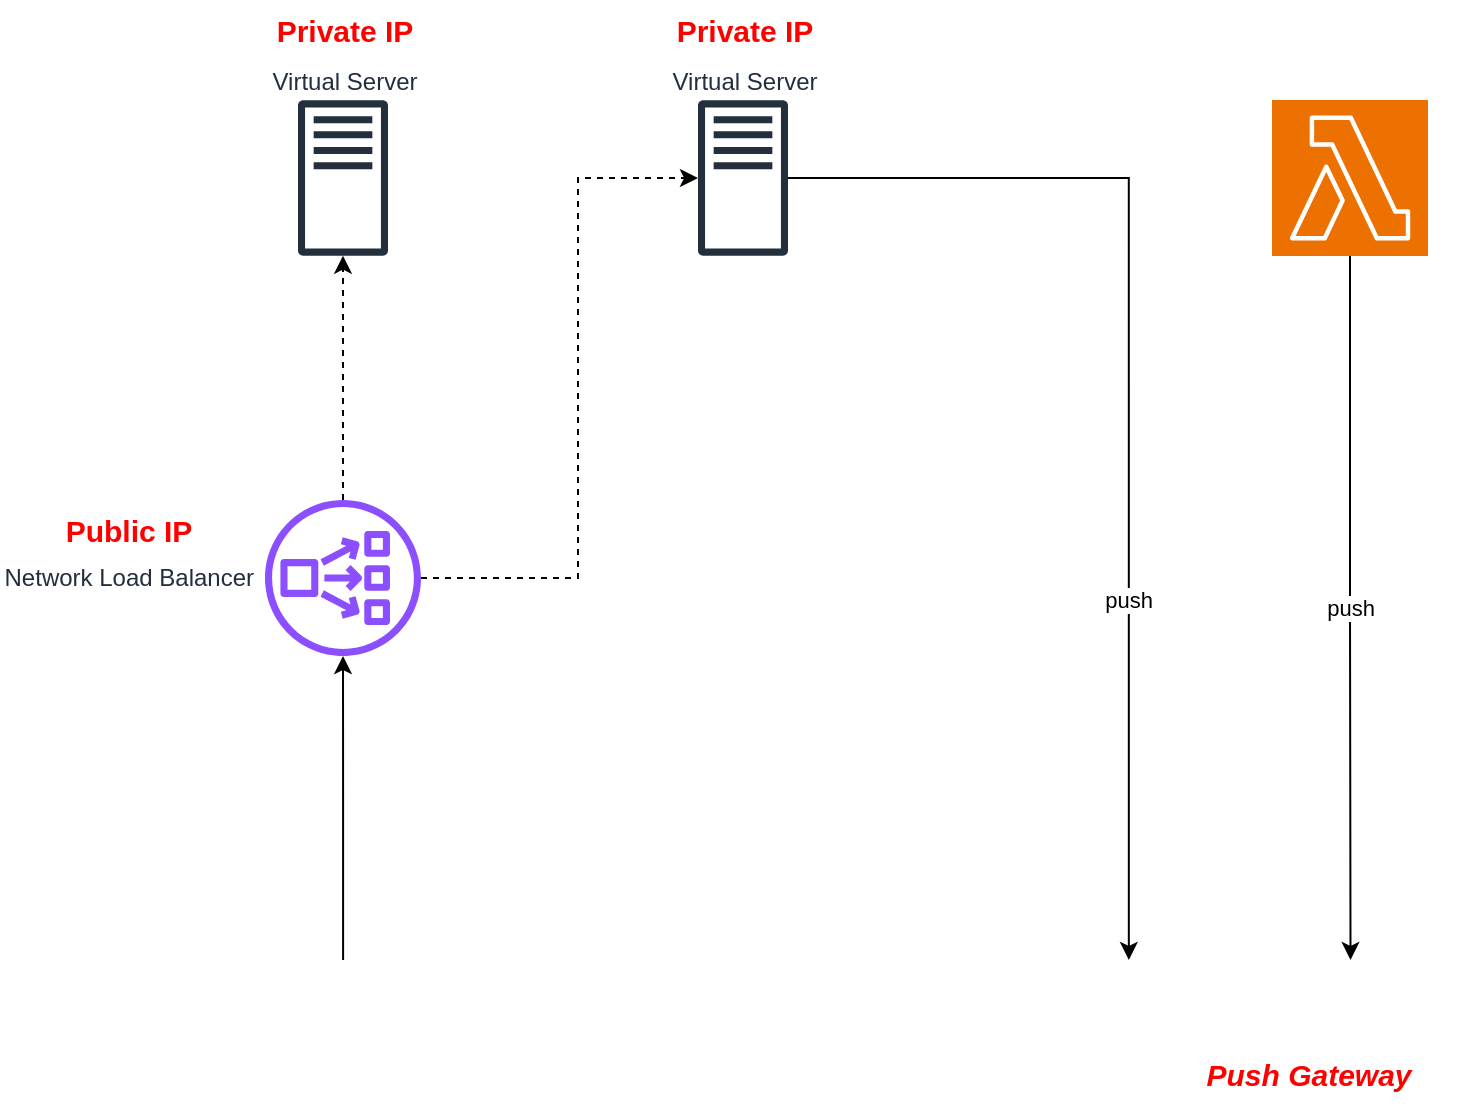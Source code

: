 <mxfile version="22.1.2" type="device">
  <diagram name="Page-1" id="ySw71Lw4WxtoFAXqtvJl">
    <mxGraphModel dx="1098" dy="988" grid="1" gridSize="10" guides="1" tooltips="1" connect="1" arrows="1" fold="1" page="1" pageScale="1" pageWidth="850" pageHeight="1100" math="0" shadow="0">
      <root>
        <mxCell id="0" />
        <mxCell id="1" parent="0" />
        <mxCell id="uzG-5KlOiOhDZJZoA9nY-3" value="Virtual Server" style="sketch=0;outlineConnect=0;fontColor=#232F3E;gradientColor=none;fillColor=#232F3D;strokeColor=none;dashed=0;verticalLabelPosition=top;verticalAlign=bottom;align=center;html=1;fontSize=12;fontStyle=0;aspect=fixed;pointerEvents=1;shape=mxgraph.aws4.traditional_server;labelPosition=center;" vertex="1" parent="1">
          <mxGeometry x="320" y="300" width="45" height="78" as="geometry" />
        </mxCell>
        <mxCell id="uzG-5KlOiOhDZJZoA9nY-18" value="push" style="edgeStyle=orthogonalEdgeStyle;rounded=0;orthogonalLoop=1;jettySize=auto;html=1;entryX=0.25;entryY=0;entryDx=0;entryDy=0;" edge="1" parent="1" source="uzG-5KlOiOhDZJZoA9nY-4" target="uzG-5KlOiOhDZJZoA9nY-14">
          <mxGeometry x="0.359" relative="1" as="geometry">
            <mxPoint as="offset" />
          </mxGeometry>
        </mxCell>
        <mxCell id="uzG-5KlOiOhDZJZoA9nY-4" value="Virtual Server" style="sketch=0;outlineConnect=0;fontColor=#232F3E;gradientColor=none;fillColor=#232F3D;strokeColor=none;dashed=0;verticalLabelPosition=top;verticalAlign=bottom;align=center;html=1;fontSize=12;fontStyle=0;aspect=fixed;pointerEvents=1;shape=mxgraph.aws4.traditional_server;labelPosition=center;" vertex="1" parent="1">
          <mxGeometry x="520" y="300" width="45" height="78" as="geometry" />
        </mxCell>
        <mxCell id="uzG-5KlOiOhDZJZoA9nY-19" value="push" style="edgeStyle=orthogonalEdgeStyle;rounded=0;orthogonalLoop=1;jettySize=auto;html=1;entryX=0.75;entryY=0;entryDx=0;entryDy=0;" edge="1" parent="1" source="uzG-5KlOiOhDZJZoA9nY-5" target="uzG-5KlOiOhDZJZoA9nY-14">
          <mxGeometry relative="1" as="geometry" />
        </mxCell>
        <mxCell id="uzG-5KlOiOhDZJZoA9nY-5" value="" style="sketch=0;points=[[0,0,0],[0.25,0,0],[0.5,0,0],[0.75,0,0],[1,0,0],[0,1,0],[0.25,1,0],[0.5,1,0],[0.75,1,0],[1,1,0],[0,0.25,0],[0,0.5,0],[0,0.75,0],[1,0.25,0],[1,0.5,0],[1,0.75,0]];outlineConnect=0;fontColor=#232F3E;fillColor=#ED7100;strokeColor=#ffffff;dashed=0;verticalLabelPosition=bottom;verticalAlign=top;align=center;html=1;fontSize=12;fontStyle=0;aspect=fixed;shape=mxgraph.aws4.resourceIcon;resIcon=mxgraph.aws4.lambda;" vertex="1" parent="1">
          <mxGeometry x="807" y="300" width="78" height="78" as="geometry" />
        </mxCell>
        <mxCell id="uzG-5KlOiOhDZJZoA9nY-10" style="edgeStyle=orthogonalEdgeStyle;rounded=0;orthogonalLoop=1;jettySize=auto;html=1;" edge="1" parent="1" source="uzG-5KlOiOhDZJZoA9nY-6" target="uzG-5KlOiOhDZJZoA9nY-7">
          <mxGeometry relative="1" as="geometry" />
        </mxCell>
        <mxCell id="uzG-5KlOiOhDZJZoA9nY-6" value="" style="shape=image;verticalLabelPosition=bottom;labelBackgroundColor=default;verticalAlign=top;aspect=fixed;imageAspect=0;image=https://brands.home-assistant.io/_/prometheus/logo@2x.png;" vertex="1" parent="1">
          <mxGeometry x="231.66" y="730" width="221.68" height="72.05" as="geometry" />
        </mxCell>
        <mxCell id="uzG-5KlOiOhDZJZoA9nY-8" style="edgeStyle=orthogonalEdgeStyle;rounded=0;orthogonalLoop=1;jettySize=auto;html=1;dashed=1;" edge="1" parent="1" source="uzG-5KlOiOhDZJZoA9nY-7" target="uzG-5KlOiOhDZJZoA9nY-3">
          <mxGeometry relative="1" as="geometry" />
        </mxCell>
        <mxCell id="uzG-5KlOiOhDZJZoA9nY-9" style="edgeStyle=orthogonalEdgeStyle;rounded=0;orthogonalLoop=1;jettySize=auto;html=1;dashed=1;" edge="1" parent="1" source="uzG-5KlOiOhDZJZoA9nY-7" target="uzG-5KlOiOhDZJZoA9nY-4">
          <mxGeometry relative="1" as="geometry">
            <Array as="points">
              <mxPoint x="460" y="539" />
              <mxPoint x="460" y="339" />
            </Array>
          </mxGeometry>
        </mxCell>
        <mxCell id="uzG-5KlOiOhDZJZoA9nY-7" value="Network Load Balancer" style="sketch=0;outlineConnect=0;fontColor=#232F3E;gradientColor=none;fillColor=#8C4FFF;strokeColor=none;dashed=0;verticalLabelPosition=middle;verticalAlign=middle;align=right;html=1;fontSize=12;fontStyle=0;aspect=fixed;pointerEvents=1;shape=mxgraph.aws4.network_load_balancer;labelPosition=left;spacingRight=5;" vertex="1" parent="1">
          <mxGeometry x="303.5" y="500" width="78" height="78" as="geometry" />
        </mxCell>
        <mxCell id="uzG-5KlOiOhDZJZoA9nY-11" value="Private IP" style="text;html=1;align=center;verticalAlign=middle;resizable=0;points=[];autosize=1;strokeColor=none;fillColor=none;fontStyle=1;fontSize=15;fontColor=#FF0000;" vertex="1" parent="1">
          <mxGeometry x="297.5" y="250" width="90" height="30" as="geometry" />
        </mxCell>
        <mxCell id="uzG-5KlOiOhDZJZoA9nY-12" value="Private IP" style="text;html=1;align=center;verticalAlign=middle;resizable=0;points=[];autosize=1;strokeColor=none;fillColor=none;fontStyle=1;fontSize=15;fontColor=#FF0000;" vertex="1" parent="1">
          <mxGeometry x="497.5" y="250" width="90" height="30" as="geometry" />
        </mxCell>
        <mxCell id="uzG-5KlOiOhDZJZoA9nY-13" value="Public IP" style="text;html=1;align=center;verticalAlign=middle;resizable=0;points=[];autosize=1;strokeColor=none;fillColor=none;fontStyle=1;fontSize=15;fontColor=#FF0000;" vertex="1" parent="1">
          <mxGeometry x="190" y="500" width="90" height="30" as="geometry" />
        </mxCell>
        <mxCell id="uzG-5KlOiOhDZJZoA9nY-14" value="" style="shape=image;verticalLabelPosition=bottom;labelBackgroundColor=default;verticalAlign=top;aspect=fixed;imageAspect=0;image=https://brands.home-assistant.io/_/prometheus/logo@2x.png;fontSize=15;" vertex="1" parent="1">
          <mxGeometry x="680" y="730" width="221.68" height="72.05" as="geometry" />
        </mxCell>
        <mxCell id="uzG-5KlOiOhDZJZoA9nY-22" value="Push Gateway" style="text;html=1;align=center;verticalAlign=middle;resizable=0;points=[];autosize=1;strokeColor=none;fillColor=none;fontStyle=3;fontSize=15;fontColor=#FF0000;" vertex="1" parent="1">
          <mxGeometry x="760" y="772.05" width="130" height="30" as="geometry" />
        </mxCell>
      </root>
    </mxGraphModel>
  </diagram>
</mxfile>

